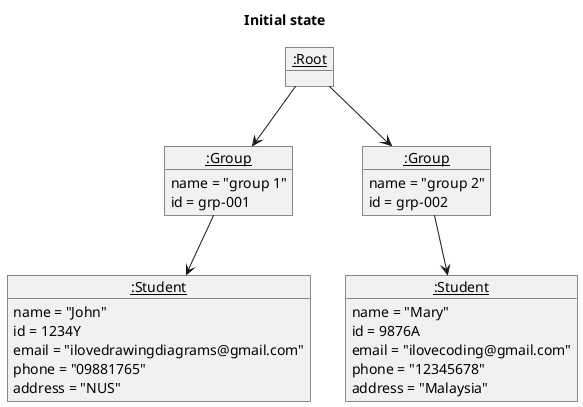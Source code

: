 @startuml
title Initial state

object "<u>:Root</u>" as Root

object "<u>:Group</u>" as group1 {
    name = "group 1"
    id = grp-001
}

object "<u>:Group</u>" as group2 {
    name = "group 2"
    id = grp-002
}

object "<u>:Student</u>" as student1 {
    name = "John"
    id = 1234Y
    email = "ilovedrawingdiagrams@gmail.com"
    phone = "09881765"
    address = "NUS"
}

object "<u>:Student</u>" as student2 {
    name = "Mary"
    id = 9876A
    email = "ilovecoding@gmail.com"
    phone = "12345678"
    address = "Malaysia"
}

Root -down-> group1
Root -down-> group2
group1 -down-> student1
group2 -down-> student2
@enduml
